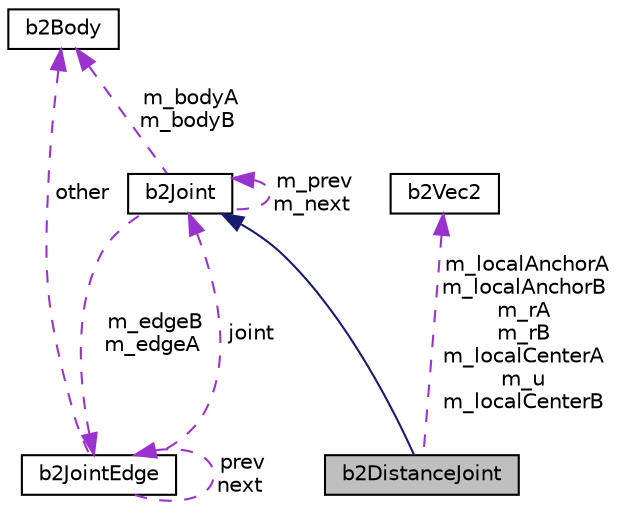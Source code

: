 digraph "b2DistanceJoint"
{
  edge [fontname="Helvetica",fontsize="10",labelfontname="Helvetica",labelfontsize="10"];
  node [fontname="Helvetica",fontsize="10",shape=record];
  Node2 [label="b2DistanceJoint",height=0.2,width=0.4,color="black", fillcolor="grey75", style="filled", fontcolor="black"];
  Node3 -> Node2 [dir="back",color="midnightblue",fontsize="10",style="solid",fontname="Helvetica"];
  Node3 [label="b2Joint",height=0.2,width=0.4,color="black", fillcolor="white", style="filled",URL="$classb2Joint.html"];
  Node4 -> Node3 [dir="back",color="darkorchid3",fontsize="10",style="dashed",label=" m_bodyA\nm_bodyB" ,fontname="Helvetica"];
  Node4 [label="b2Body",height=0.2,width=0.4,color="black", fillcolor="white", style="filled",URL="$classb2Body.html",tooltip="A rigid body. These are created via b2World::CreateBody. "];
  Node5 -> Node3 [dir="back",color="darkorchid3",fontsize="10",style="dashed",label=" m_edgeB\nm_edgeA" ,fontname="Helvetica"];
  Node5 [label="b2JointEdge",height=0.2,width=0.4,color="black", fillcolor="white", style="filled",URL="$structb2JointEdge.html"];
  Node4 -> Node5 [dir="back",color="darkorchid3",fontsize="10",style="dashed",label=" other" ,fontname="Helvetica"];
  Node5 -> Node5 [dir="back",color="darkorchid3",fontsize="10",style="dashed",label=" prev\nnext" ,fontname="Helvetica"];
  Node3 -> Node5 [dir="back",color="darkorchid3",fontsize="10",style="dashed",label=" joint" ,fontname="Helvetica"];
  Node3 -> Node3 [dir="back",color="darkorchid3",fontsize="10",style="dashed",label=" m_prev\nm_next" ,fontname="Helvetica"];
  Node6 -> Node2 [dir="back",color="darkorchid3",fontsize="10",style="dashed",label=" m_localAnchorA\nm_localAnchorB\nm_rA\nm_rB\nm_localCenterA\nm_u\nm_localCenterB" ,fontname="Helvetica"];
  Node6 [label="b2Vec2",height=0.2,width=0.4,color="black", fillcolor="white", style="filled",URL="$structb2Vec2.html",tooltip="A 2D column vector. "];
}
